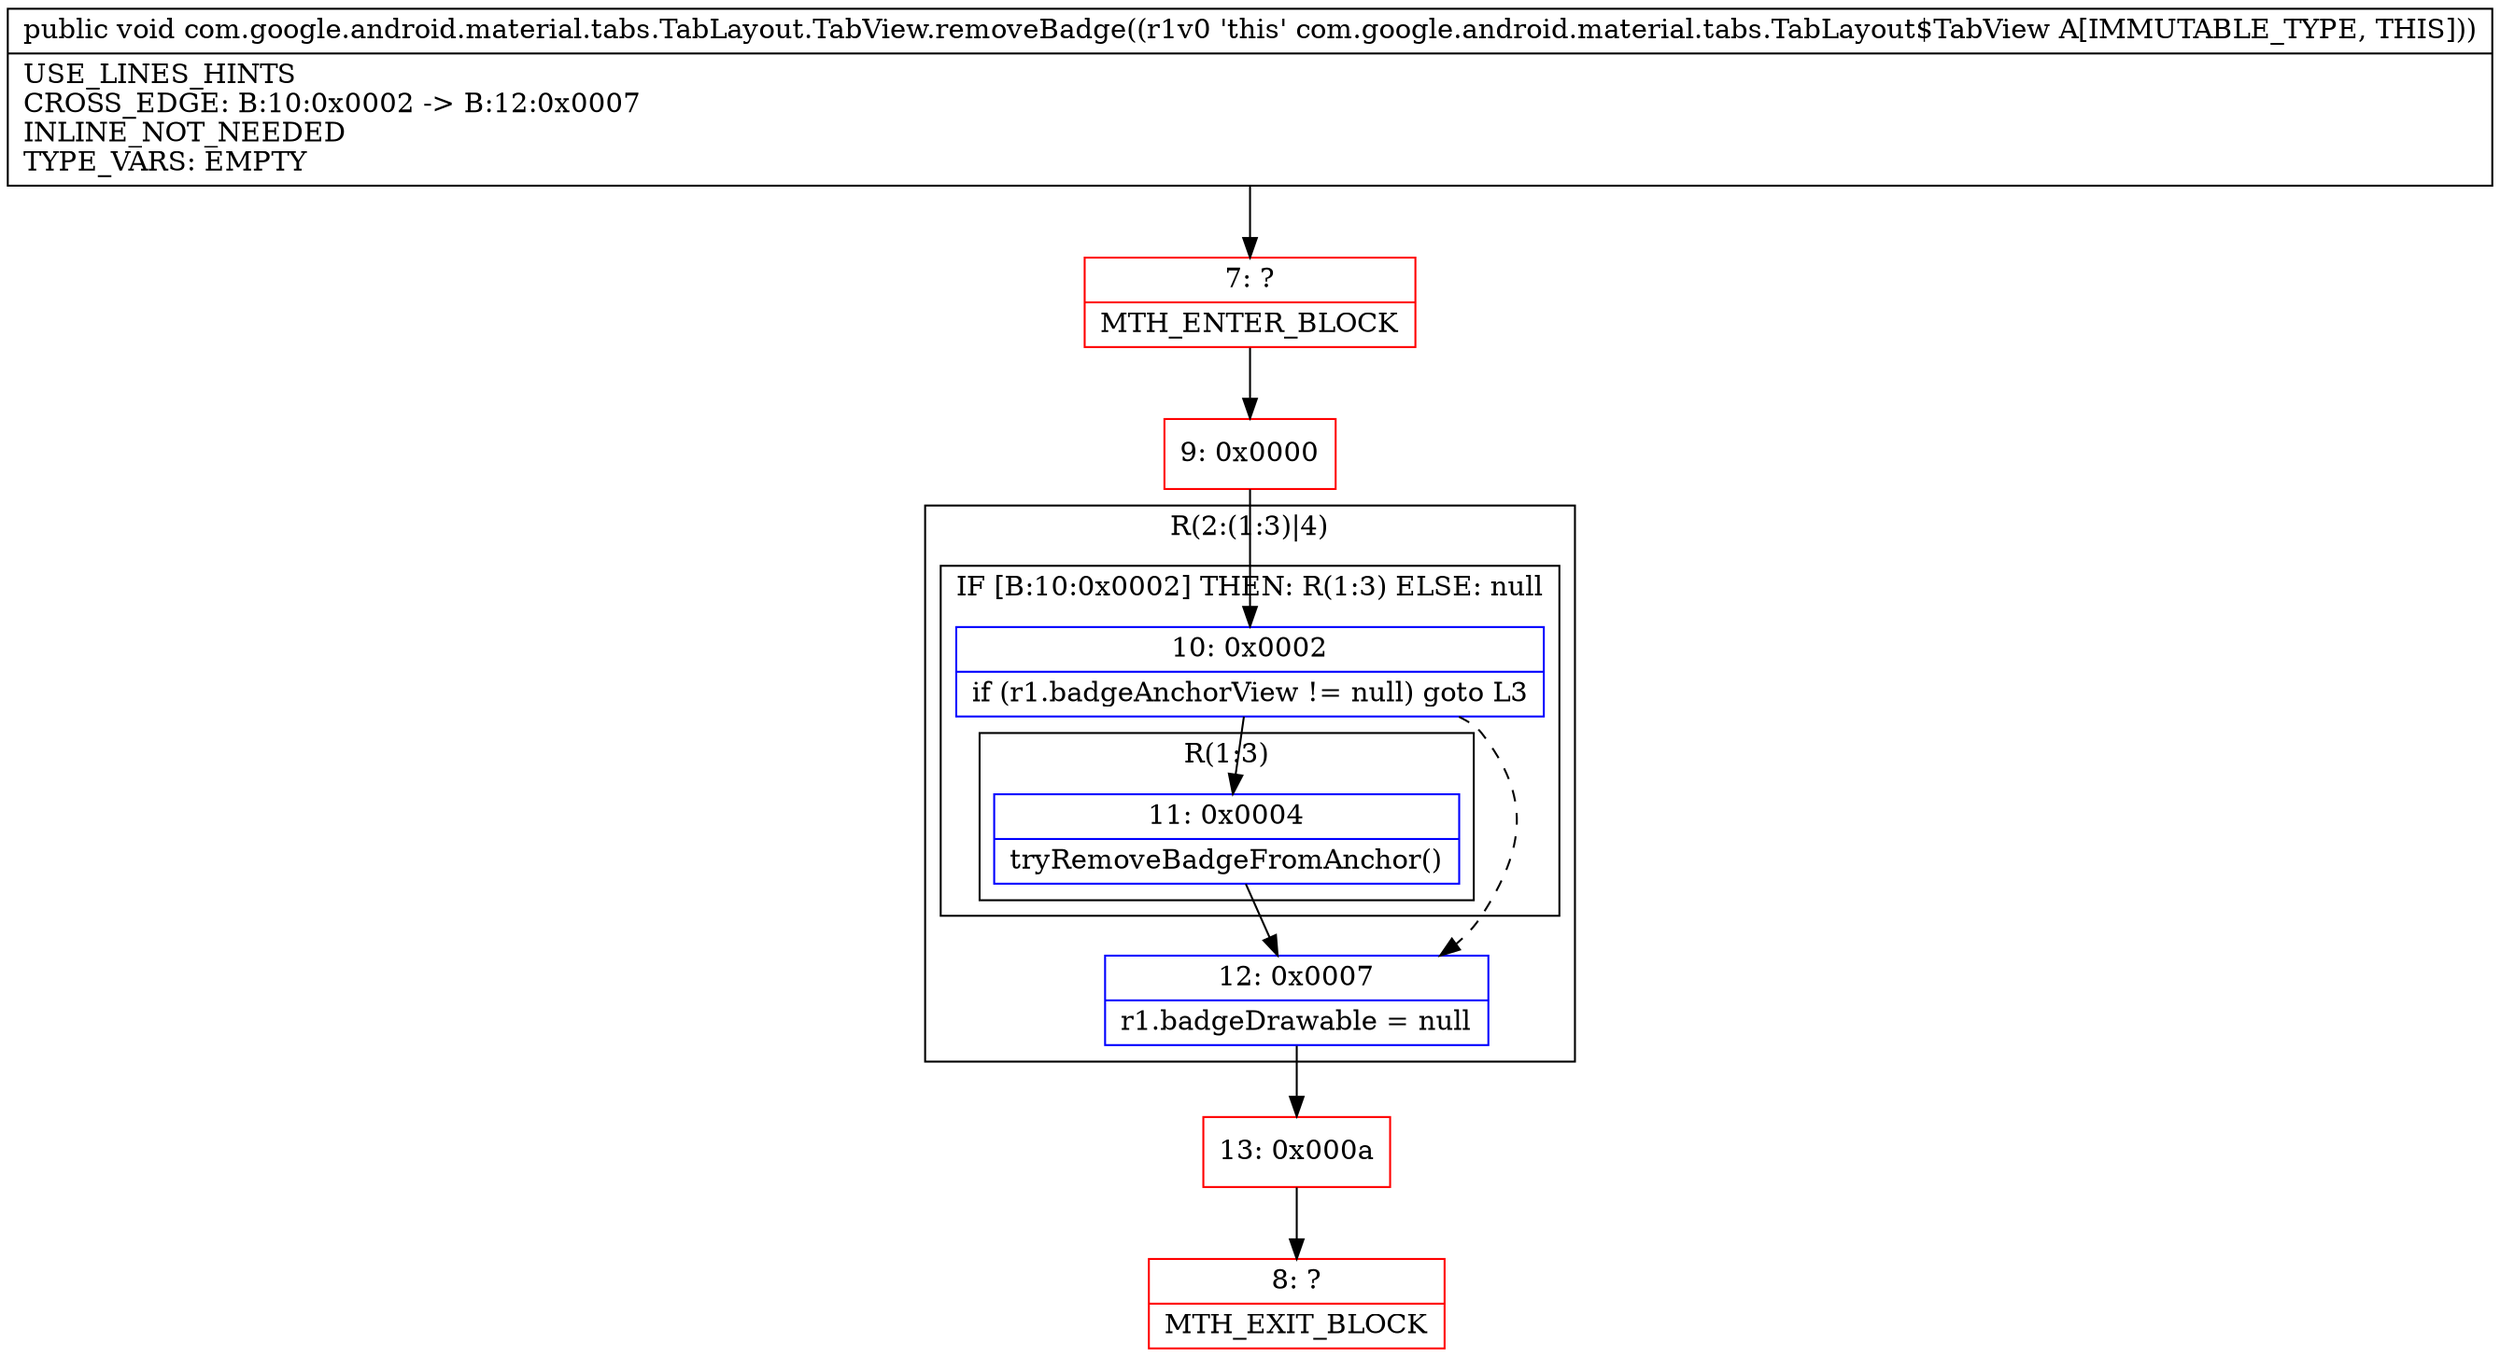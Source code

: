digraph "CFG forcom.google.android.material.tabs.TabLayout.TabView.removeBadge()V" {
subgraph cluster_Region_1019334499 {
label = "R(2:(1:3)|4)";
node [shape=record,color=blue];
subgraph cluster_IfRegion_157405641 {
label = "IF [B:10:0x0002] THEN: R(1:3) ELSE: null";
node [shape=record,color=blue];
Node_10 [shape=record,label="{10\:\ 0x0002|if (r1.badgeAnchorView != null) goto L3\l}"];
subgraph cluster_Region_1992142204 {
label = "R(1:3)";
node [shape=record,color=blue];
Node_11 [shape=record,label="{11\:\ 0x0004|tryRemoveBadgeFromAnchor()\l}"];
}
}
Node_12 [shape=record,label="{12\:\ 0x0007|r1.badgeDrawable = null\l}"];
}
Node_7 [shape=record,color=red,label="{7\:\ ?|MTH_ENTER_BLOCK\l}"];
Node_9 [shape=record,color=red,label="{9\:\ 0x0000}"];
Node_13 [shape=record,color=red,label="{13\:\ 0x000a}"];
Node_8 [shape=record,color=red,label="{8\:\ ?|MTH_EXIT_BLOCK\l}"];
MethodNode[shape=record,label="{public void com.google.android.material.tabs.TabLayout.TabView.removeBadge((r1v0 'this' com.google.android.material.tabs.TabLayout$TabView A[IMMUTABLE_TYPE, THIS]))  | USE_LINES_HINTS\lCROSS_EDGE: B:10:0x0002 \-\> B:12:0x0007\lINLINE_NOT_NEEDED\lTYPE_VARS: EMPTY\l}"];
MethodNode -> Node_7;Node_10 -> Node_11;
Node_10 -> Node_12[style=dashed];
Node_11 -> Node_12;
Node_12 -> Node_13;
Node_7 -> Node_9;
Node_9 -> Node_10;
Node_13 -> Node_8;
}

